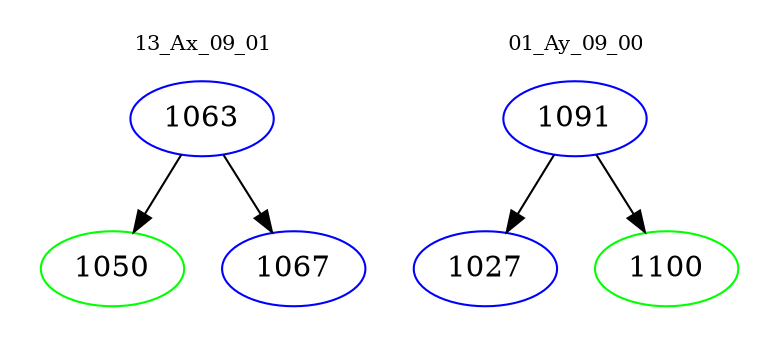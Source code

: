 digraph{
subgraph cluster_0 {
color = white
label = "13_Ax_09_01";
fontsize=10;
T0_1063 [label="1063", color="blue"]
T0_1063 -> T0_1050 [color="black"]
T0_1050 [label="1050", color="green"]
T0_1063 -> T0_1067 [color="black"]
T0_1067 [label="1067", color="blue"]
}
subgraph cluster_1 {
color = white
label = "01_Ay_09_00";
fontsize=10;
T1_1091 [label="1091", color="blue"]
T1_1091 -> T1_1027 [color="black"]
T1_1027 [label="1027", color="blue"]
T1_1091 -> T1_1100 [color="black"]
T1_1100 [label="1100", color="green"]
}
}
